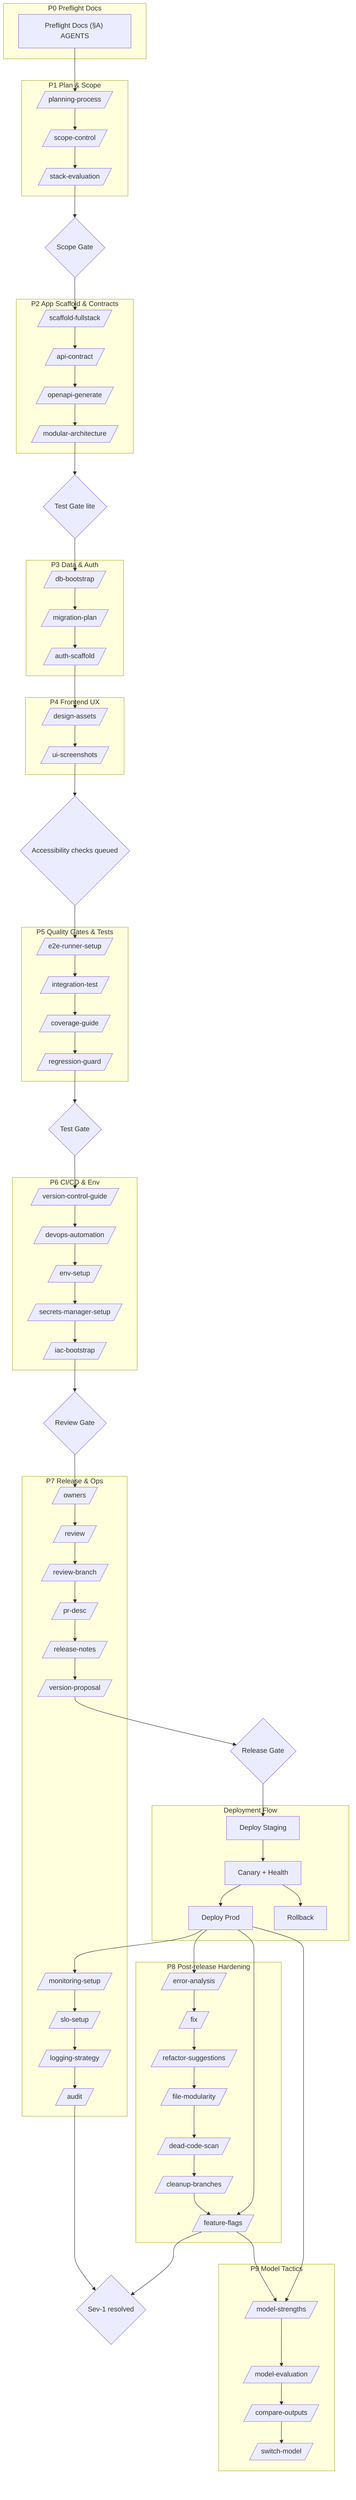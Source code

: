 flowchart TD
  subgraph P0["P0 Preflight Docs"]
    preflight["Preflight Docs (§A) AGENTS"]
  end

  subgraph P1["P1 Plan & Scope"]
    plan[/planning-process/]
    scope[/scope-control/]
    stack[/stack-evaluation/]
  end

  subgraph P2["P2 App Scaffold & Contracts"]
    scaffold[/scaffold-fullstack/]
    api_contract[/api-contract/]
    openapi[/openapi-generate/]
    modular[/modular-architecture/]
  end

  subgraph P3["P3 Data & Auth"]
    db[/db-bootstrap/]
    migrate[/migration-plan/]
    auth[/auth-scaffold/]
  end

  subgraph P4["P4 Frontend UX"]
    assets[/design-assets/]
    screenshots[/ui-screenshots/]
  end

  subgraph P5["P5 Quality Gates & Tests"]
    e2e[/e2e-runner-setup/]
    integration[/integration-test/]
    coverage[/coverage-guide/]
    regression[/regression-guard/]
  end

  subgraph P6["P6 CI/CD & Env"]
    vcs[/version-control-guide/]
    devops[/devops-automation/]
    env[/env-setup/]
    secrets[/secrets-manager-setup/]
    iac[/iac-bootstrap/]
  end

  subgraph P7["P7 Release & Ops"]
    owners[/owners/]
    review[/review/]
    review_branch[/review-branch/]
    pr_desc[/pr-desc/]
    release_notes[/release-notes/]
    version[/version-proposal/]
    monitoring[/monitoring-setup/]
    slo[/slo-setup/]
    logging[/logging-strategy/]
    audit[/audit/]
  end

  subgraph Deploy["Deployment Flow"]
    deploy_staging[Deploy Staging]
    canary[Canary + Health]
    deploy_prod[Deploy Prod]
    rollback[Rollback]
  end

  subgraph P8["P8 Post-release Hardening"]
    error[/error-analysis/]
    fix[/fix/]
    refactor[/refactor-suggestions/]
    modularity[/file-modularity/]
    deadcode[/dead-code-scan/]
    cleanup[/cleanup-branches/]
    flags[/feature-flags/]
  end

  subgraph P9["P9 Model Tactics"]
    strengths[/model-strengths/]
    evaluation[/model-evaluation/]
    compare[/compare-outputs/]
    switch[/switch-model/]
  end

  scope_gate{Scope Gate}
  test_gate_lite{Test Gate lite}
  ux_gate{Accessibility checks queued}
  test_gate{Test Gate}
  review_gate{Review Gate}
  release_gate{Release Gate}
  hardening_gate{Sev-1 resolved}

  preflight --> plan
  plan --> scope --> stack --> scope_gate
  scope_gate --> scaffold
  scaffold --> api_contract --> openapi --> modular --> test_gate_lite
  test_gate_lite --> db
  db --> migrate --> auth --> assets --> screenshots --> ux_gate
  ux_gate --> e2e --> integration --> coverage --> regression --> test_gate
  test_gate --> vcs --> devops --> env --> secrets --> iac --> review_gate
  review_gate --> owners --> review --> review_branch --> pr_desc --> release_notes --> version --> release_gate
  release_gate --> deploy_staging --> canary --> deploy_prod
  canary --> rollback
  deploy_prod --> monitoring --> slo --> logging --> audit --> hardening_gate
  deploy_prod --> error
  error --> fix --> refactor --> modularity --> deadcode --> cleanup --> flags --> hardening_gate
  deploy_prod --> flags
  deploy_prod --> strengths
  strengths --> evaluation --> compare --> switch
  flags --> strengths